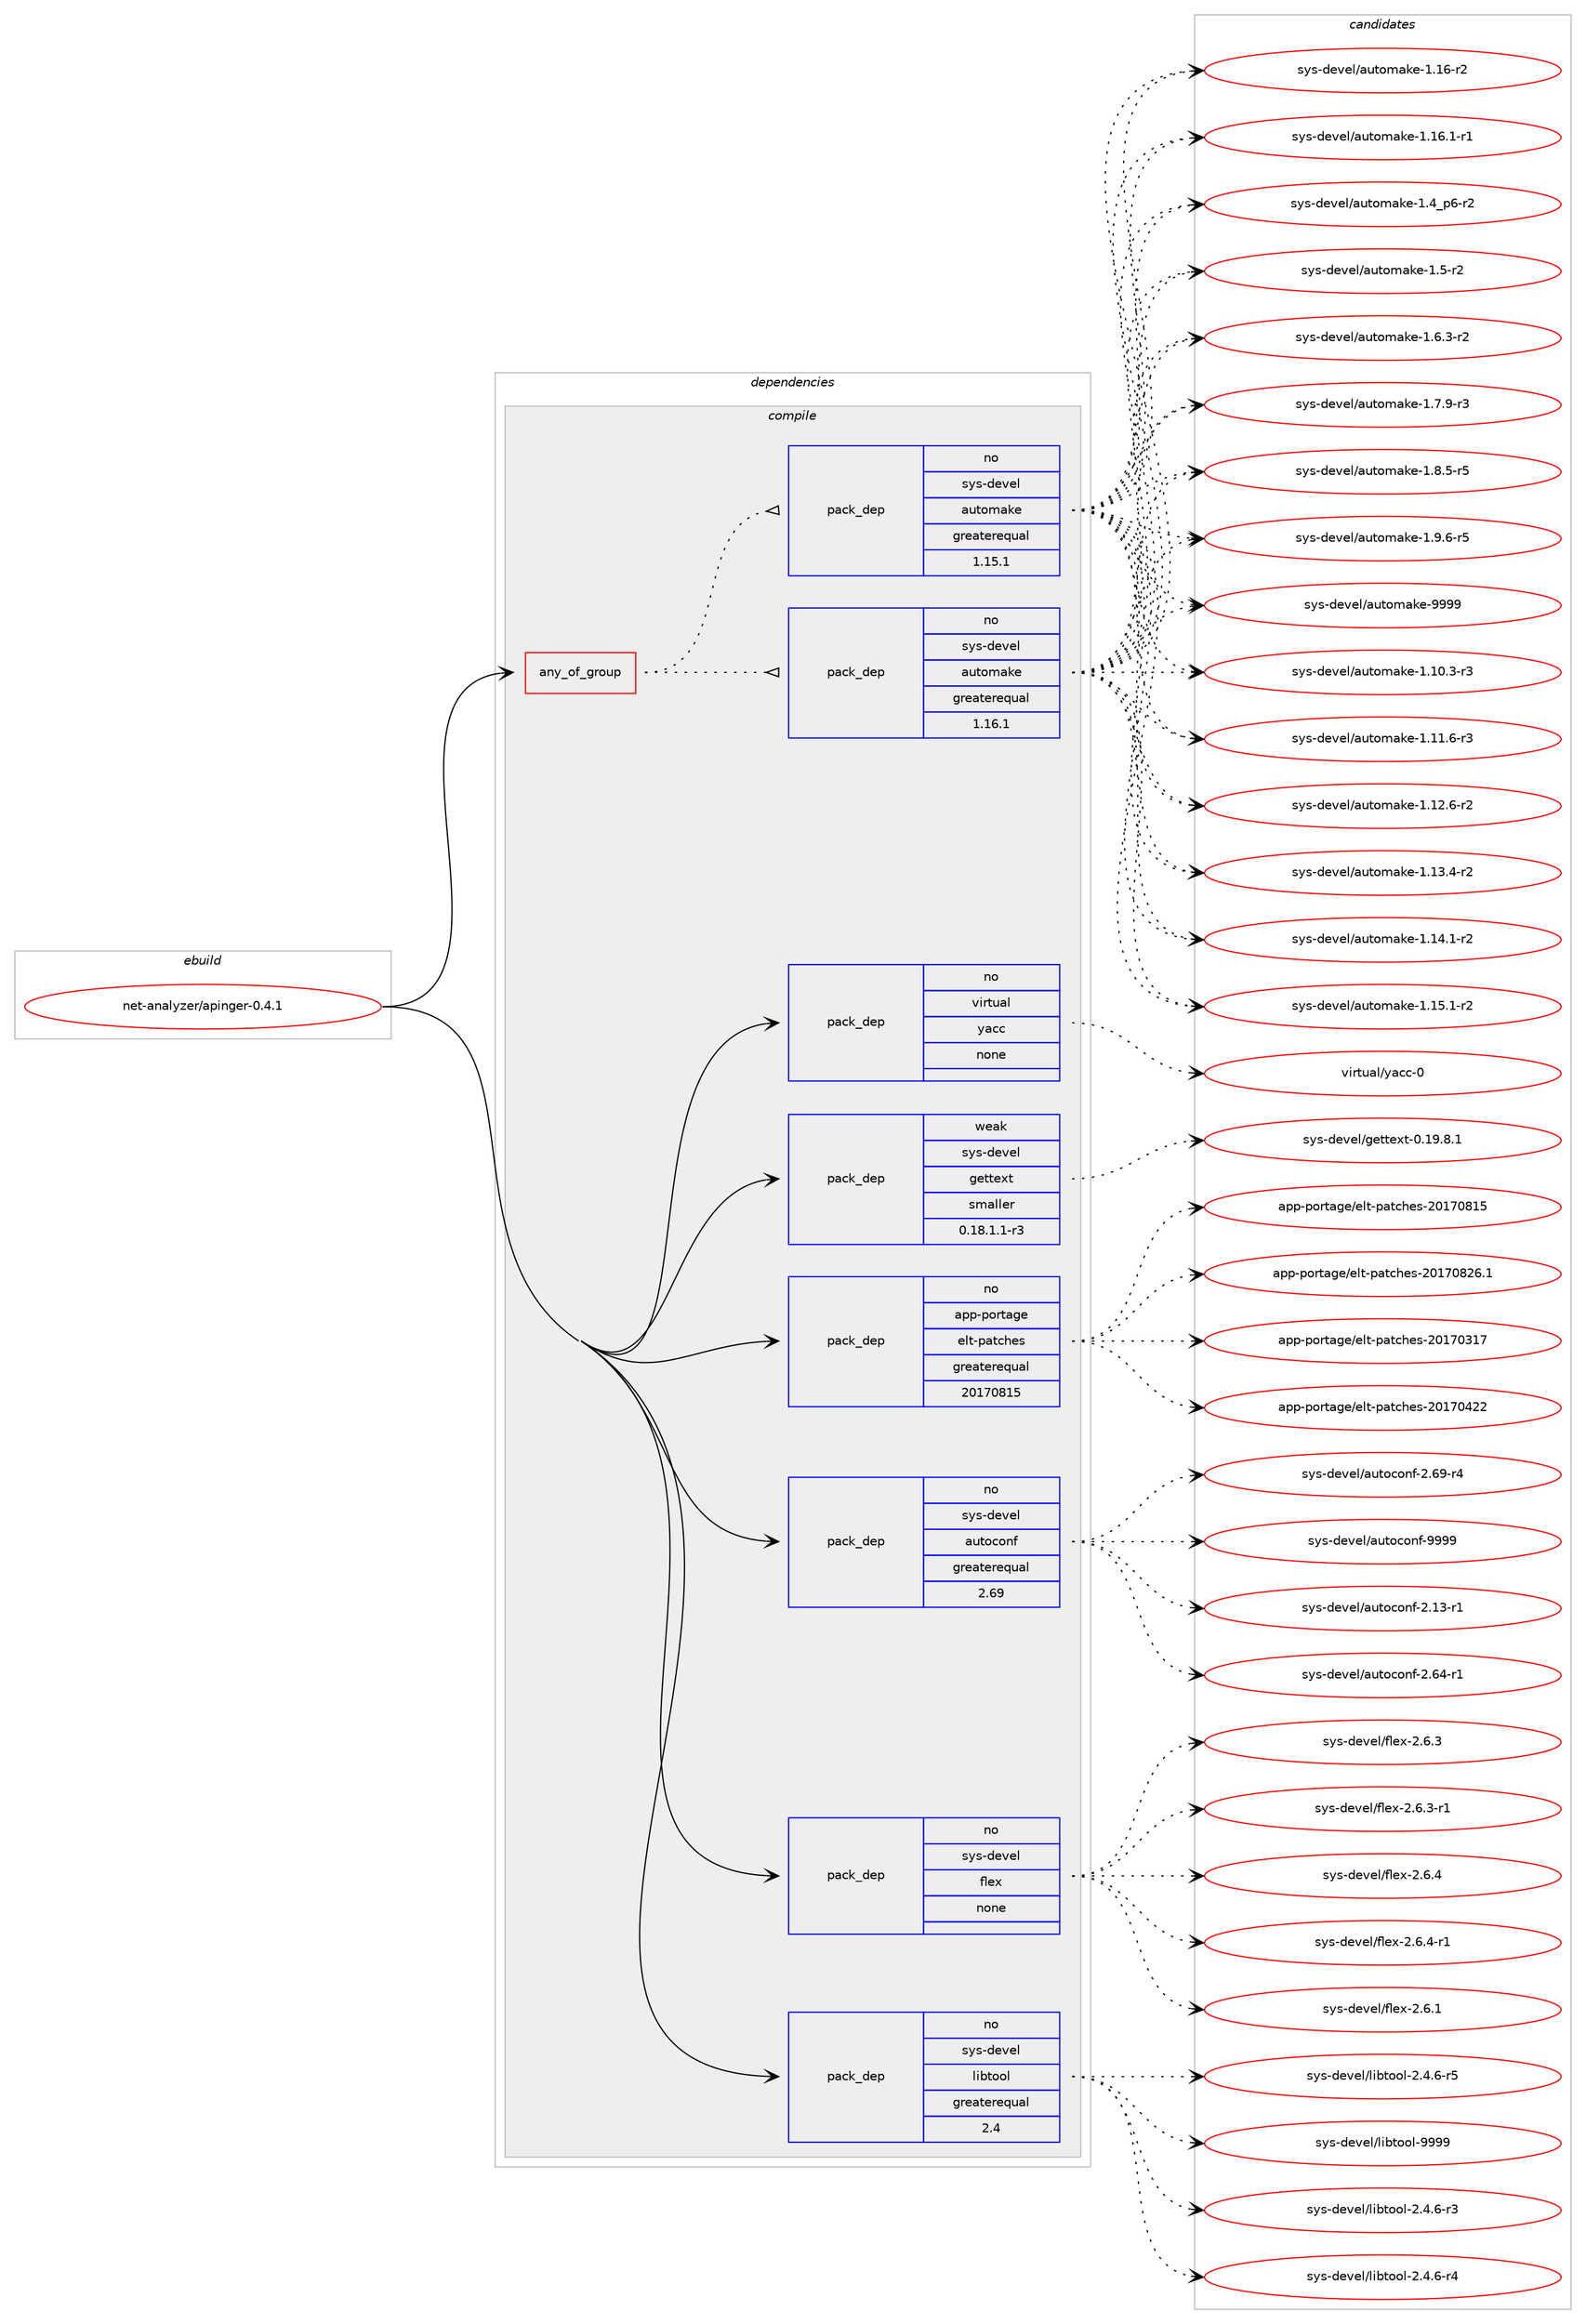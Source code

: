 digraph prolog {

# *************
# Graph options
# *************

newrank=true;
concentrate=true;
compound=true;
graph [rankdir=LR,fontname=Helvetica,fontsize=10,ranksep=1.5];#, ranksep=2.5, nodesep=0.2];
edge  [arrowhead=vee];
node  [fontname=Helvetica,fontsize=10];

# **********
# The ebuild
# **********

subgraph cluster_leftcol {
color=gray;
rank=same;
label=<<i>ebuild</i>>;
id [label="net-analyzer/apinger-0.4.1", color=red, width=4, href="../net-analyzer/apinger-0.4.1.svg"];
}

# ****************
# The dependencies
# ****************

subgraph cluster_midcol {
color=gray;
label=<<i>dependencies</i>>;
subgraph cluster_compile {
fillcolor="#eeeeee";
style=filled;
label=<<i>compile</i>>;
subgraph any25723 {
dependency1641843 [label=<<TABLE BORDER="0" CELLBORDER="1" CELLSPACING="0" CELLPADDING="4"><TR><TD CELLPADDING="10">any_of_group</TD></TR></TABLE>>, shape=none, color=red];subgraph pack1173802 {
dependency1641844 [label=<<TABLE BORDER="0" CELLBORDER="1" CELLSPACING="0" CELLPADDING="4" WIDTH="220"><TR><TD ROWSPAN="6" CELLPADDING="30">pack_dep</TD></TR><TR><TD WIDTH="110">no</TD></TR><TR><TD>sys-devel</TD></TR><TR><TD>automake</TD></TR><TR><TD>greaterequal</TD></TR><TR><TD>1.16.1</TD></TR></TABLE>>, shape=none, color=blue];
}
dependency1641843:e -> dependency1641844:w [weight=20,style="dotted",arrowhead="oinv"];
subgraph pack1173803 {
dependency1641845 [label=<<TABLE BORDER="0" CELLBORDER="1" CELLSPACING="0" CELLPADDING="4" WIDTH="220"><TR><TD ROWSPAN="6" CELLPADDING="30">pack_dep</TD></TR><TR><TD WIDTH="110">no</TD></TR><TR><TD>sys-devel</TD></TR><TR><TD>automake</TD></TR><TR><TD>greaterequal</TD></TR><TR><TD>1.15.1</TD></TR></TABLE>>, shape=none, color=blue];
}
dependency1641843:e -> dependency1641845:w [weight=20,style="dotted",arrowhead="oinv"];
}
id:e -> dependency1641843:w [weight=20,style="solid",arrowhead="vee"];
subgraph pack1173804 {
dependency1641846 [label=<<TABLE BORDER="0" CELLBORDER="1" CELLSPACING="0" CELLPADDING="4" WIDTH="220"><TR><TD ROWSPAN="6" CELLPADDING="30">pack_dep</TD></TR><TR><TD WIDTH="110">no</TD></TR><TR><TD>app-portage</TD></TR><TR><TD>elt-patches</TD></TR><TR><TD>greaterequal</TD></TR><TR><TD>20170815</TD></TR></TABLE>>, shape=none, color=blue];
}
id:e -> dependency1641846:w [weight=20,style="solid",arrowhead="vee"];
subgraph pack1173805 {
dependency1641847 [label=<<TABLE BORDER="0" CELLBORDER="1" CELLSPACING="0" CELLPADDING="4" WIDTH="220"><TR><TD ROWSPAN="6" CELLPADDING="30">pack_dep</TD></TR><TR><TD WIDTH="110">no</TD></TR><TR><TD>sys-devel</TD></TR><TR><TD>autoconf</TD></TR><TR><TD>greaterequal</TD></TR><TR><TD>2.69</TD></TR></TABLE>>, shape=none, color=blue];
}
id:e -> dependency1641847:w [weight=20,style="solid",arrowhead="vee"];
subgraph pack1173806 {
dependency1641848 [label=<<TABLE BORDER="0" CELLBORDER="1" CELLSPACING="0" CELLPADDING="4" WIDTH="220"><TR><TD ROWSPAN="6" CELLPADDING="30">pack_dep</TD></TR><TR><TD WIDTH="110">no</TD></TR><TR><TD>sys-devel</TD></TR><TR><TD>flex</TD></TR><TR><TD>none</TD></TR><TR><TD></TD></TR></TABLE>>, shape=none, color=blue];
}
id:e -> dependency1641848:w [weight=20,style="solid",arrowhead="vee"];
subgraph pack1173807 {
dependency1641849 [label=<<TABLE BORDER="0" CELLBORDER="1" CELLSPACING="0" CELLPADDING="4" WIDTH="220"><TR><TD ROWSPAN="6" CELLPADDING="30">pack_dep</TD></TR><TR><TD WIDTH="110">no</TD></TR><TR><TD>sys-devel</TD></TR><TR><TD>libtool</TD></TR><TR><TD>greaterequal</TD></TR><TR><TD>2.4</TD></TR></TABLE>>, shape=none, color=blue];
}
id:e -> dependency1641849:w [weight=20,style="solid",arrowhead="vee"];
subgraph pack1173808 {
dependency1641850 [label=<<TABLE BORDER="0" CELLBORDER="1" CELLSPACING="0" CELLPADDING="4" WIDTH="220"><TR><TD ROWSPAN="6" CELLPADDING="30">pack_dep</TD></TR><TR><TD WIDTH="110">no</TD></TR><TR><TD>virtual</TD></TR><TR><TD>yacc</TD></TR><TR><TD>none</TD></TR><TR><TD></TD></TR></TABLE>>, shape=none, color=blue];
}
id:e -> dependency1641850:w [weight=20,style="solid",arrowhead="vee"];
subgraph pack1173809 {
dependency1641851 [label=<<TABLE BORDER="0" CELLBORDER="1" CELLSPACING="0" CELLPADDING="4" WIDTH="220"><TR><TD ROWSPAN="6" CELLPADDING="30">pack_dep</TD></TR><TR><TD WIDTH="110">weak</TD></TR><TR><TD>sys-devel</TD></TR><TR><TD>gettext</TD></TR><TR><TD>smaller</TD></TR><TR><TD>0.18.1.1-r3</TD></TR></TABLE>>, shape=none, color=blue];
}
id:e -> dependency1641851:w [weight=20,style="solid",arrowhead="vee"];
}
subgraph cluster_compileandrun {
fillcolor="#eeeeee";
style=filled;
label=<<i>compile and run</i>>;
}
subgraph cluster_run {
fillcolor="#eeeeee";
style=filled;
label=<<i>run</i>>;
}
}

# **************
# The candidates
# **************

subgraph cluster_choices {
rank=same;
color=gray;
label=<<i>candidates</i>>;

subgraph choice1173802 {
color=black;
nodesep=1;
choice11512111545100101118101108479711711611110997107101454946494846514511451 [label="sys-devel/automake-1.10.3-r3", color=red, width=4,href="../sys-devel/automake-1.10.3-r3.svg"];
choice11512111545100101118101108479711711611110997107101454946494946544511451 [label="sys-devel/automake-1.11.6-r3", color=red, width=4,href="../sys-devel/automake-1.11.6-r3.svg"];
choice11512111545100101118101108479711711611110997107101454946495046544511450 [label="sys-devel/automake-1.12.6-r2", color=red, width=4,href="../sys-devel/automake-1.12.6-r2.svg"];
choice11512111545100101118101108479711711611110997107101454946495146524511450 [label="sys-devel/automake-1.13.4-r2", color=red, width=4,href="../sys-devel/automake-1.13.4-r2.svg"];
choice11512111545100101118101108479711711611110997107101454946495246494511450 [label="sys-devel/automake-1.14.1-r2", color=red, width=4,href="../sys-devel/automake-1.14.1-r2.svg"];
choice11512111545100101118101108479711711611110997107101454946495346494511450 [label="sys-devel/automake-1.15.1-r2", color=red, width=4,href="../sys-devel/automake-1.15.1-r2.svg"];
choice1151211154510010111810110847971171161111099710710145494649544511450 [label="sys-devel/automake-1.16-r2", color=red, width=4,href="../sys-devel/automake-1.16-r2.svg"];
choice11512111545100101118101108479711711611110997107101454946495446494511449 [label="sys-devel/automake-1.16.1-r1", color=red, width=4,href="../sys-devel/automake-1.16.1-r1.svg"];
choice115121115451001011181011084797117116111109971071014549465295112544511450 [label="sys-devel/automake-1.4_p6-r2", color=red, width=4,href="../sys-devel/automake-1.4_p6-r2.svg"];
choice11512111545100101118101108479711711611110997107101454946534511450 [label="sys-devel/automake-1.5-r2", color=red, width=4,href="../sys-devel/automake-1.5-r2.svg"];
choice115121115451001011181011084797117116111109971071014549465446514511450 [label="sys-devel/automake-1.6.3-r2", color=red, width=4,href="../sys-devel/automake-1.6.3-r2.svg"];
choice115121115451001011181011084797117116111109971071014549465546574511451 [label="sys-devel/automake-1.7.9-r3", color=red, width=4,href="../sys-devel/automake-1.7.9-r3.svg"];
choice115121115451001011181011084797117116111109971071014549465646534511453 [label="sys-devel/automake-1.8.5-r5", color=red, width=4,href="../sys-devel/automake-1.8.5-r5.svg"];
choice115121115451001011181011084797117116111109971071014549465746544511453 [label="sys-devel/automake-1.9.6-r5", color=red, width=4,href="../sys-devel/automake-1.9.6-r5.svg"];
choice115121115451001011181011084797117116111109971071014557575757 [label="sys-devel/automake-9999", color=red, width=4,href="../sys-devel/automake-9999.svg"];
dependency1641844:e -> choice11512111545100101118101108479711711611110997107101454946494846514511451:w [style=dotted,weight="100"];
dependency1641844:e -> choice11512111545100101118101108479711711611110997107101454946494946544511451:w [style=dotted,weight="100"];
dependency1641844:e -> choice11512111545100101118101108479711711611110997107101454946495046544511450:w [style=dotted,weight="100"];
dependency1641844:e -> choice11512111545100101118101108479711711611110997107101454946495146524511450:w [style=dotted,weight="100"];
dependency1641844:e -> choice11512111545100101118101108479711711611110997107101454946495246494511450:w [style=dotted,weight="100"];
dependency1641844:e -> choice11512111545100101118101108479711711611110997107101454946495346494511450:w [style=dotted,weight="100"];
dependency1641844:e -> choice1151211154510010111810110847971171161111099710710145494649544511450:w [style=dotted,weight="100"];
dependency1641844:e -> choice11512111545100101118101108479711711611110997107101454946495446494511449:w [style=dotted,weight="100"];
dependency1641844:e -> choice115121115451001011181011084797117116111109971071014549465295112544511450:w [style=dotted,weight="100"];
dependency1641844:e -> choice11512111545100101118101108479711711611110997107101454946534511450:w [style=dotted,weight="100"];
dependency1641844:e -> choice115121115451001011181011084797117116111109971071014549465446514511450:w [style=dotted,weight="100"];
dependency1641844:e -> choice115121115451001011181011084797117116111109971071014549465546574511451:w [style=dotted,weight="100"];
dependency1641844:e -> choice115121115451001011181011084797117116111109971071014549465646534511453:w [style=dotted,weight="100"];
dependency1641844:e -> choice115121115451001011181011084797117116111109971071014549465746544511453:w [style=dotted,weight="100"];
dependency1641844:e -> choice115121115451001011181011084797117116111109971071014557575757:w [style=dotted,weight="100"];
}
subgraph choice1173803 {
color=black;
nodesep=1;
choice11512111545100101118101108479711711611110997107101454946494846514511451 [label="sys-devel/automake-1.10.3-r3", color=red, width=4,href="../sys-devel/automake-1.10.3-r3.svg"];
choice11512111545100101118101108479711711611110997107101454946494946544511451 [label="sys-devel/automake-1.11.6-r3", color=red, width=4,href="../sys-devel/automake-1.11.6-r3.svg"];
choice11512111545100101118101108479711711611110997107101454946495046544511450 [label="sys-devel/automake-1.12.6-r2", color=red, width=4,href="../sys-devel/automake-1.12.6-r2.svg"];
choice11512111545100101118101108479711711611110997107101454946495146524511450 [label="sys-devel/automake-1.13.4-r2", color=red, width=4,href="../sys-devel/automake-1.13.4-r2.svg"];
choice11512111545100101118101108479711711611110997107101454946495246494511450 [label="sys-devel/automake-1.14.1-r2", color=red, width=4,href="../sys-devel/automake-1.14.1-r2.svg"];
choice11512111545100101118101108479711711611110997107101454946495346494511450 [label="sys-devel/automake-1.15.1-r2", color=red, width=4,href="../sys-devel/automake-1.15.1-r2.svg"];
choice1151211154510010111810110847971171161111099710710145494649544511450 [label="sys-devel/automake-1.16-r2", color=red, width=4,href="../sys-devel/automake-1.16-r2.svg"];
choice11512111545100101118101108479711711611110997107101454946495446494511449 [label="sys-devel/automake-1.16.1-r1", color=red, width=4,href="../sys-devel/automake-1.16.1-r1.svg"];
choice115121115451001011181011084797117116111109971071014549465295112544511450 [label="sys-devel/automake-1.4_p6-r2", color=red, width=4,href="../sys-devel/automake-1.4_p6-r2.svg"];
choice11512111545100101118101108479711711611110997107101454946534511450 [label="sys-devel/automake-1.5-r2", color=red, width=4,href="../sys-devel/automake-1.5-r2.svg"];
choice115121115451001011181011084797117116111109971071014549465446514511450 [label="sys-devel/automake-1.6.3-r2", color=red, width=4,href="../sys-devel/automake-1.6.3-r2.svg"];
choice115121115451001011181011084797117116111109971071014549465546574511451 [label="sys-devel/automake-1.7.9-r3", color=red, width=4,href="../sys-devel/automake-1.7.9-r3.svg"];
choice115121115451001011181011084797117116111109971071014549465646534511453 [label="sys-devel/automake-1.8.5-r5", color=red, width=4,href="../sys-devel/automake-1.8.5-r5.svg"];
choice115121115451001011181011084797117116111109971071014549465746544511453 [label="sys-devel/automake-1.9.6-r5", color=red, width=4,href="../sys-devel/automake-1.9.6-r5.svg"];
choice115121115451001011181011084797117116111109971071014557575757 [label="sys-devel/automake-9999", color=red, width=4,href="../sys-devel/automake-9999.svg"];
dependency1641845:e -> choice11512111545100101118101108479711711611110997107101454946494846514511451:w [style=dotted,weight="100"];
dependency1641845:e -> choice11512111545100101118101108479711711611110997107101454946494946544511451:w [style=dotted,weight="100"];
dependency1641845:e -> choice11512111545100101118101108479711711611110997107101454946495046544511450:w [style=dotted,weight="100"];
dependency1641845:e -> choice11512111545100101118101108479711711611110997107101454946495146524511450:w [style=dotted,weight="100"];
dependency1641845:e -> choice11512111545100101118101108479711711611110997107101454946495246494511450:w [style=dotted,weight="100"];
dependency1641845:e -> choice11512111545100101118101108479711711611110997107101454946495346494511450:w [style=dotted,weight="100"];
dependency1641845:e -> choice1151211154510010111810110847971171161111099710710145494649544511450:w [style=dotted,weight="100"];
dependency1641845:e -> choice11512111545100101118101108479711711611110997107101454946495446494511449:w [style=dotted,weight="100"];
dependency1641845:e -> choice115121115451001011181011084797117116111109971071014549465295112544511450:w [style=dotted,weight="100"];
dependency1641845:e -> choice11512111545100101118101108479711711611110997107101454946534511450:w [style=dotted,weight="100"];
dependency1641845:e -> choice115121115451001011181011084797117116111109971071014549465446514511450:w [style=dotted,weight="100"];
dependency1641845:e -> choice115121115451001011181011084797117116111109971071014549465546574511451:w [style=dotted,weight="100"];
dependency1641845:e -> choice115121115451001011181011084797117116111109971071014549465646534511453:w [style=dotted,weight="100"];
dependency1641845:e -> choice115121115451001011181011084797117116111109971071014549465746544511453:w [style=dotted,weight="100"];
dependency1641845:e -> choice115121115451001011181011084797117116111109971071014557575757:w [style=dotted,weight="100"];
}
subgraph choice1173804 {
color=black;
nodesep=1;
choice97112112451121111141169710310147101108116451129711699104101115455048495548514955 [label="app-portage/elt-patches-20170317", color=red, width=4,href="../app-portage/elt-patches-20170317.svg"];
choice97112112451121111141169710310147101108116451129711699104101115455048495548525050 [label="app-portage/elt-patches-20170422", color=red, width=4,href="../app-portage/elt-patches-20170422.svg"];
choice97112112451121111141169710310147101108116451129711699104101115455048495548564953 [label="app-portage/elt-patches-20170815", color=red, width=4,href="../app-portage/elt-patches-20170815.svg"];
choice971121124511211111411697103101471011081164511297116991041011154550484955485650544649 [label="app-portage/elt-patches-20170826.1", color=red, width=4,href="../app-portage/elt-patches-20170826.1.svg"];
dependency1641846:e -> choice97112112451121111141169710310147101108116451129711699104101115455048495548514955:w [style=dotted,weight="100"];
dependency1641846:e -> choice97112112451121111141169710310147101108116451129711699104101115455048495548525050:w [style=dotted,weight="100"];
dependency1641846:e -> choice97112112451121111141169710310147101108116451129711699104101115455048495548564953:w [style=dotted,weight="100"];
dependency1641846:e -> choice971121124511211111411697103101471011081164511297116991041011154550484955485650544649:w [style=dotted,weight="100"];
}
subgraph choice1173805 {
color=black;
nodesep=1;
choice1151211154510010111810110847971171161119911111010245504649514511449 [label="sys-devel/autoconf-2.13-r1", color=red, width=4,href="../sys-devel/autoconf-2.13-r1.svg"];
choice1151211154510010111810110847971171161119911111010245504654524511449 [label="sys-devel/autoconf-2.64-r1", color=red, width=4,href="../sys-devel/autoconf-2.64-r1.svg"];
choice1151211154510010111810110847971171161119911111010245504654574511452 [label="sys-devel/autoconf-2.69-r4", color=red, width=4,href="../sys-devel/autoconf-2.69-r4.svg"];
choice115121115451001011181011084797117116111991111101024557575757 [label="sys-devel/autoconf-9999", color=red, width=4,href="../sys-devel/autoconf-9999.svg"];
dependency1641847:e -> choice1151211154510010111810110847971171161119911111010245504649514511449:w [style=dotted,weight="100"];
dependency1641847:e -> choice1151211154510010111810110847971171161119911111010245504654524511449:w [style=dotted,weight="100"];
dependency1641847:e -> choice1151211154510010111810110847971171161119911111010245504654574511452:w [style=dotted,weight="100"];
dependency1641847:e -> choice115121115451001011181011084797117116111991111101024557575757:w [style=dotted,weight="100"];
}
subgraph choice1173806 {
color=black;
nodesep=1;
choice1151211154510010111810110847102108101120455046544649 [label="sys-devel/flex-2.6.1", color=red, width=4,href="../sys-devel/flex-2.6.1.svg"];
choice1151211154510010111810110847102108101120455046544651 [label="sys-devel/flex-2.6.3", color=red, width=4,href="../sys-devel/flex-2.6.3.svg"];
choice11512111545100101118101108471021081011204550465446514511449 [label="sys-devel/flex-2.6.3-r1", color=red, width=4,href="../sys-devel/flex-2.6.3-r1.svg"];
choice1151211154510010111810110847102108101120455046544652 [label="sys-devel/flex-2.6.4", color=red, width=4,href="../sys-devel/flex-2.6.4.svg"];
choice11512111545100101118101108471021081011204550465446524511449 [label="sys-devel/flex-2.6.4-r1", color=red, width=4,href="../sys-devel/flex-2.6.4-r1.svg"];
dependency1641848:e -> choice1151211154510010111810110847102108101120455046544649:w [style=dotted,weight="100"];
dependency1641848:e -> choice1151211154510010111810110847102108101120455046544651:w [style=dotted,weight="100"];
dependency1641848:e -> choice11512111545100101118101108471021081011204550465446514511449:w [style=dotted,weight="100"];
dependency1641848:e -> choice1151211154510010111810110847102108101120455046544652:w [style=dotted,weight="100"];
dependency1641848:e -> choice11512111545100101118101108471021081011204550465446524511449:w [style=dotted,weight="100"];
}
subgraph choice1173807 {
color=black;
nodesep=1;
choice1151211154510010111810110847108105981161111111084550465246544511451 [label="sys-devel/libtool-2.4.6-r3", color=red, width=4,href="../sys-devel/libtool-2.4.6-r3.svg"];
choice1151211154510010111810110847108105981161111111084550465246544511452 [label="sys-devel/libtool-2.4.6-r4", color=red, width=4,href="../sys-devel/libtool-2.4.6-r4.svg"];
choice1151211154510010111810110847108105981161111111084550465246544511453 [label="sys-devel/libtool-2.4.6-r5", color=red, width=4,href="../sys-devel/libtool-2.4.6-r5.svg"];
choice1151211154510010111810110847108105981161111111084557575757 [label="sys-devel/libtool-9999", color=red, width=4,href="../sys-devel/libtool-9999.svg"];
dependency1641849:e -> choice1151211154510010111810110847108105981161111111084550465246544511451:w [style=dotted,weight="100"];
dependency1641849:e -> choice1151211154510010111810110847108105981161111111084550465246544511452:w [style=dotted,weight="100"];
dependency1641849:e -> choice1151211154510010111810110847108105981161111111084550465246544511453:w [style=dotted,weight="100"];
dependency1641849:e -> choice1151211154510010111810110847108105981161111111084557575757:w [style=dotted,weight="100"];
}
subgraph choice1173808 {
color=black;
nodesep=1;
choice11810511411611797108471219799994548 [label="virtual/yacc-0", color=red, width=4,href="../virtual/yacc-0.svg"];
dependency1641850:e -> choice11810511411611797108471219799994548:w [style=dotted,weight="100"];
}
subgraph choice1173809 {
color=black;
nodesep=1;
choice1151211154510010111810110847103101116116101120116454846495746564649 [label="sys-devel/gettext-0.19.8.1", color=red, width=4,href="../sys-devel/gettext-0.19.8.1.svg"];
dependency1641851:e -> choice1151211154510010111810110847103101116116101120116454846495746564649:w [style=dotted,weight="100"];
}
}

}
